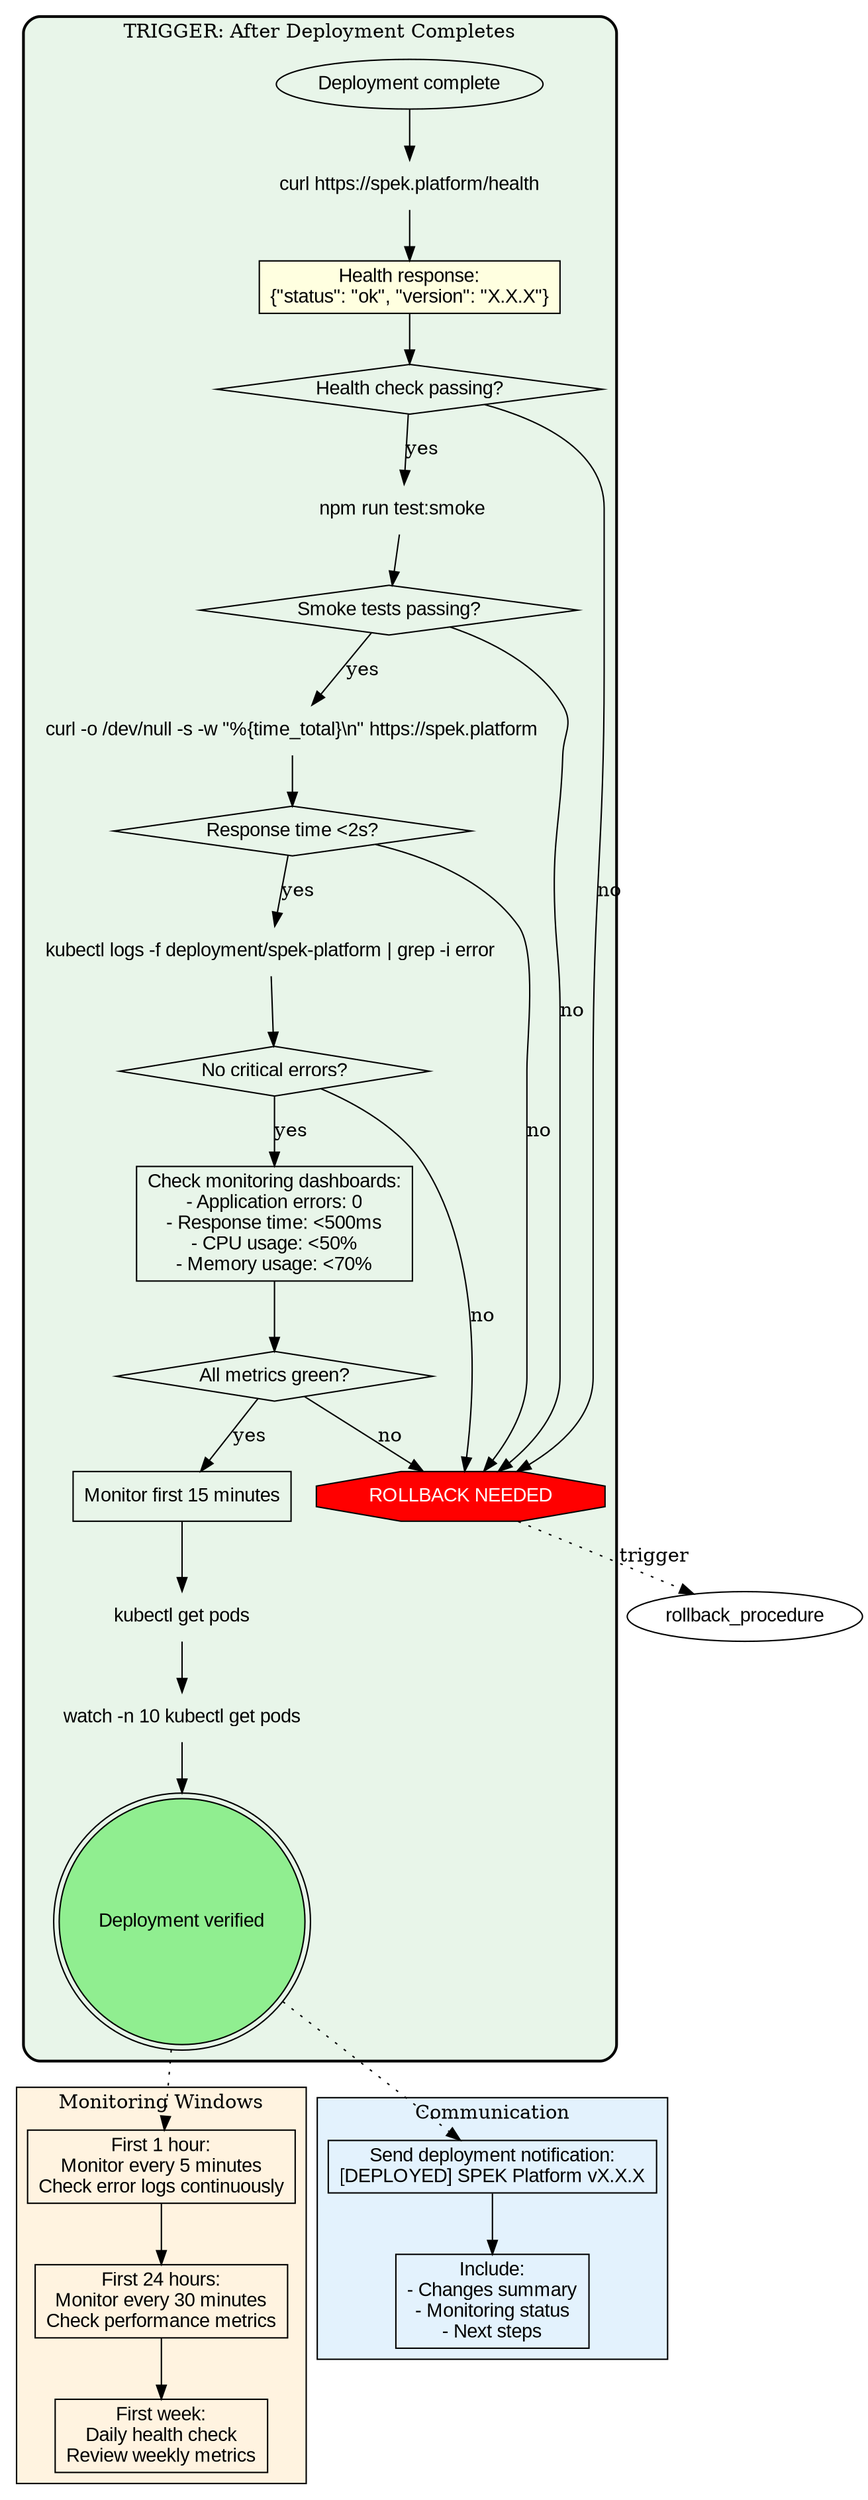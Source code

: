 digraph POST_DEPLOYMENT_VERIFICATION {
    // TRIGGER: Immediately after deployment completes
    // USE WHEN:
    //   - Deployment just finished
    //   - Need to verify system health
    //   - Validating production readiness

    rankdir=TB;
    node [fontname="Arial"];

    subgraph cluster_post_deploy {
        label="TRIGGER: After Deployment Completes";
        style="rounded,bold";
        bgcolor="#e8f5e9";

        // Entry
        "Deployment complete" [shape=ellipse];

        // Health check
        "curl https://spek.platform/health" [shape=plaintext];
        "Health response:\n{\"status\": \"ok\", \"version\": \"X.X.X\"}" [shape=box, style=filled, fillcolor=lightyellow];
        "Health check passing?" [shape=diamond];

        // Smoke tests
        "npm run test:smoke" [shape=plaintext];
        "Smoke tests passing?" [shape=diamond];

        // Performance check
        "curl -o /dev/null -s -w \"%{time_total}\\n\" https://spek.platform" [shape=plaintext];
        "Response time <2s?" [shape=diamond];

        // Error logs check
        "kubectl logs -f deployment/spek-platform | grep -i error" [shape=plaintext];
        "No critical errors?" [shape=diamond];

        // Monitoring dashboards
        "Check monitoring dashboards:\n- Application errors: 0\n- Response time: <500ms\n- CPU usage: <50%\n- Memory usage: <70%" [shape=box];
        "All metrics green?" [shape=diamond];

        // Traffic validation
        "Monitor first 15 minutes" [shape=box];
        "kubectl get pods" [shape=plaintext];
        "watch -n 10 kubectl get pods" [shape=plaintext];

        "Deployment verified" [shape=doublecircle, style=filled, fillcolor=lightgreen];
        "ROLLBACK NEEDED" [shape=octagon, style=filled, fillcolor=red, fontcolor=white];

        // Flow
        "Deployment complete" -> "curl https://spek.platform/health";
        "curl https://spek.platform/health" -> "Health response:\n{\"status\": \"ok\", \"version\": \"X.X.X\"}";
        "Health response:\n{\"status\": \"ok\", \"version\": \"X.X.X\"}" -> "Health check passing?";

        "Health check passing?" -> "npm run test:smoke" [label="yes"];
        "Health check passing?" -> "ROLLBACK NEEDED" [label="no"];

        "npm run test:smoke" -> "Smoke tests passing?";
        "Smoke tests passing?" -> "curl -o /dev/null -s -w \"%{time_total}\\n\" https://spek.platform" [label="yes"];
        "Smoke tests passing?" -> "ROLLBACK NEEDED" [label="no"];

        "curl -o /dev/null -s -w \"%{time_total}\\n\" https://spek.platform" -> "Response time <2s?";
        "Response time <2s?" -> "kubectl logs -f deployment/spek-platform | grep -i error" [label="yes"];
        "Response time <2s?" -> "ROLLBACK NEEDED" [label="no"];

        "kubectl logs -f deployment/spek-platform | grep -i error" -> "No critical errors?";
        "No critical errors?" -> "Check monitoring dashboards:\n- Application errors: 0\n- Response time: <500ms\n- CPU usage: <50%\n- Memory usage: <70%" [label="yes"];
        "No critical errors?" -> "ROLLBACK NEEDED" [label="no"];

        "Check monitoring dashboards:\n- Application errors: 0\n- Response time: <500ms\n- CPU usage: <50%\n- Memory usage: <70%" -> "All metrics green?";
        "All metrics green?" -> "Monitor first 15 minutes" [label="yes"];
        "All metrics green?" -> "ROLLBACK NEEDED" [label="no"];

        "Monitor first 15 minutes" -> "kubectl get pods";
        "kubectl get pods" -> "watch -n 10 kubectl get pods";
        "watch -n 10 kubectl get pods" -> "Deployment verified";
    }

    // Monitoring windows
    subgraph cluster_monitoring {
        label="Monitoring Windows";
        bgcolor="#fff3e0";

        "First 1 hour:\nMonitor every 5 minutes\nCheck error logs continuously" [shape=box];
        "First 24 hours:\nMonitor every 30 minutes\nCheck performance metrics" [shape=box];
        "First week:\nDaily health check\nReview weekly metrics" [shape=box];

        "Deployment verified" -> "First 1 hour:\nMonitor every 5 minutes\nCheck error logs continuously" [style=dotted];
        "First 1 hour:\nMonitor every 5 minutes\nCheck error logs continuously" -> "First 24 hours:\nMonitor every 30 minutes\nCheck performance metrics";
        "First 24 hours:\nMonitor every 30 minutes\nCheck performance metrics" -> "First week:\nDaily health check\nReview weekly metrics";
    }

    // Communication
    subgraph cluster_communication {
        label="Communication";
        bgcolor="#e3f2fd";

        "Send deployment notification:\n[DEPLOYED] SPEK Platform vX.X.X" [shape=box];
        "Include:\n- Changes summary\n- Monitoring status\n- Next steps" [shape=box];

        "Deployment verified" -> "Send deployment notification:\n[DEPLOYED] SPEK Platform vX.X.X" [style=dotted];
        "Send deployment notification:\n[DEPLOYED] SPEK Platform vX.X.X" -> "Include:\n- Changes summary\n- Monitoring status\n- Next steps";
    }

    // External connections
    "ROLLBACK NEEDED" -> rollback_procedure [label="trigger", style=dotted];
}
